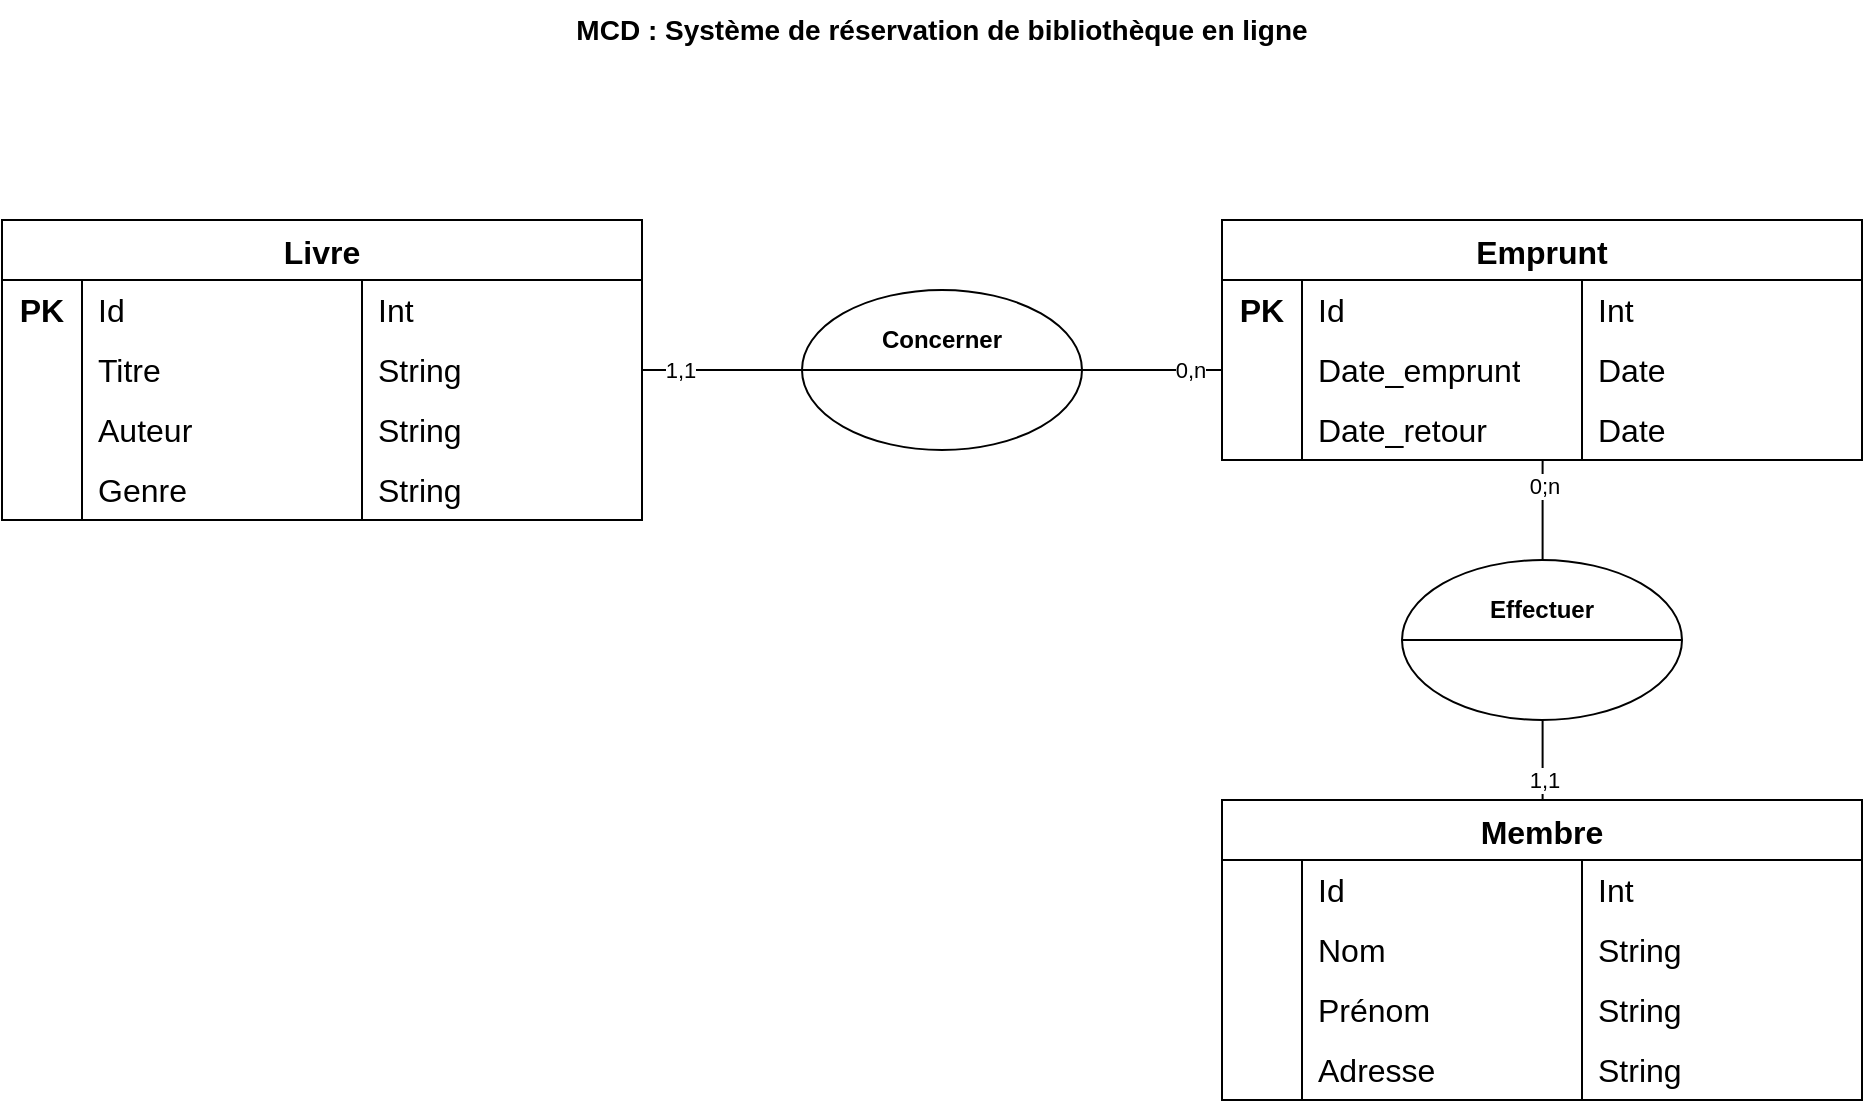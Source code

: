 <mxfile version="24.7.17">
  <diagram name="Page-1" id="2vSBRcbhQLThNsj6wSuI">
    <mxGraphModel dx="1306" dy="2003" grid="1" gridSize="10" guides="1" tooltips="1" connect="1" arrows="1" fold="1" page="1" pageScale="1" pageWidth="827" pageHeight="1169" math="0" shadow="0">
      <root>
        <mxCell id="0" />
        <mxCell id="1" parent="0" />
        <mxCell id="gMsMq5aUFBRB3i3Dcqtn-1" value="&lt;b&gt;&lt;span style=&quot;font-size: 14px;&quot;&gt;MCD :&amp;nbsp;&lt;/span&gt;Système de réservation de bibliothèque en ligne&lt;/b&gt;" style="text;html=1;align=center;verticalAlign=middle;whiteSpace=wrap;rounded=0;fontSize=14;" parent="1" vertex="1">
          <mxGeometry x="310" y="-1150" width="380" height="30" as="geometry" />
        </mxCell>
        <mxCell id="NmE5oRaC8U8pKuCnaESb-14" value="Livre" style="shape=table;startSize=30;container=1;collapsible=0;childLayout=tableLayout;fixedRows=1;rowLines=0;fontStyle=1;strokeColor=default;fontSize=16;" parent="1" vertex="1">
          <mxGeometry x="30" y="-1040" width="320" height="150" as="geometry" />
        </mxCell>
        <mxCell id="NmE5oRaC8U8pKuCnaESb-15" value="" style="shape=tableRow;horizontal=0;startSize=0;swimlaneHead=0;swimlaneBody=0;top=0;left=0;bottom=0;right=0;collapsible=0;dropTarget=0;fillColor=none;points=[[0,0.5],[1,0.5]];portConstraint=eastwest;strokeColor=inherit;fontSize=16;" parent="NmE5oRaC8U8pKuCnaESb-14" vertex="1">
          <mxGeometry y="30" width="320" height="30" as="geometry" />
        </mxCell>
        <mxCell id="NmE5oRaC8U8pKuCnaESb-16" value="&lt;b&gt;PK&lt;/b&gt;" style="shape=partialRectangle;html=1;whiteSpace=wrap;connectable=0;fillColor=none;top=0;left=0;bottom=0;right=0;overflow=hidden;pointerEvents=1;strokeColor=inherit;fontSize=16;" parent="NmE5oRaC8U8pKuCnaESb-15" vertex="1">
          <mxGeometry width="40" height="30" as="geometry">
            <mxRectangle width="40" height="30" as="alternateBounds" />
          </mxGeometry>
        </mxCell>
        <mxCell id="NmE5oRaC8U8pKuCnaESb-17" value="Id" style="shape=partialRectangle;html=1;whiteSpace=wrap;connectable=0;fillColor=none;top=0;left=0;bottom=0;right=0;align=left;spacingLeft=6;overflow=hidden;strokeColor=inherit;fontSize=16;" parent="NmE5oRaC8U8pKuCnaESb-15" vertex="1">
          <mxGeometry x="40" width="140" height="30" as="geometry">
            <mxRectangle width="140" height="30" as="alternateBounds" />
          </mxGeometry>
        </mxCell>
        <mxCell id="NmE5oRaC8U8pKuCnaESb-24" value="Int&lt;span style=&quot;white-space: pre;&quot;&gt;&#x9;&lt;/span&gt;" style="shape=partialRectangle;html=1;whiteSpace=wrap;connectable=0;fillColor=none;top=0;left=0;bottom=0;right=0;align=left;spacingLeft=6;overflow=hidden;strokeColor=inherit;fontSize=16;" parent="NmE5oRaC8U8pKuCnaESb-15" vertex="1">
          <mxGeometry x="180" width="140" height="30" as="geometry">
            <mxRectangle width="140" height="30" as="alternateBounds" />
          </mxGeometry>
        </mxCell>
        <mxCell id="NmE5oRaC8U8pKuCnaESb-18" value="" style="shape=tableRow;horizontal=0;startSize=0;swimlaneHead=0;swimlaneBody=0;top=0;left=0;bottom=0;right=0;collapsible=0;dropTarget=0;fillColor=none;points=[[0,0.5],[1,0.5]];portConstraint=eastwest;strokeColor=inherit;fontSize=16;" parent="NmE5oRaC8U8pKuCnaESb-14" vertex="1">
          <mxGeometry y="60" width="320" height="30" as="geometry" />
        </mxCell>
        <mxCell id="NmE5oRaC8U8pKuCnaESb-19" value="" style="shape=partialRectangle;html=1;whiteSpace=wrap;connectable=0;fillColor=none;top=0;left=0;bottom=0;right=0;overflow=hidden;strokeColor=inherit;fontSize=16;" parent="NmE5oRaC8U8pKuCnaESb-18" vertex="1">
          <mxGeometry width="40" height="30" as="geometry">
            <mxRectangle width="40" height="30" as="alternateBounds" />
          </mxGeometry>
        </mxCell>
        <mxCell id="NmE5oRaC8U8pKuCnaESb-20" value="Titre" style="shape=partialRectangle;html=1;whiteSpace=wrap;connectable=0;fillColor=none;top=0;left=0;bottom=0;right=0;align=left;spacingLeft=6;overflow=hidden;strokeColor=inherit;fontSize=16;" parent="NmE5oRaC8U8pKuCnaESb-18" vertex="1">
          <mxGeometry x="40" width="140" height="30" as="geometry">
            <mxRectangle width="140" height="30" as="alternateBounds" />
          </mxGeometry>
        </mxCell>
        <mxCell id="NmE5oRaC8U8pKuCnaESb-25" value="String" style="shape=partialRectangle;html=1;whiteSpace=wrap;connectable=0;fillColor=none;top=0;left=0;bottom=0;right=0;align=left;spacingLeft=6;overflow=hidden;strokeColor=inherit;fontSize=16;" parent="NmE5oRaC8U8pKuCnaESb-18" vertex="1">
          <mxGeometry x="180" width="140" height="30" as="geometry">
            <mxRectangle width="140" height="30" as="alternateBounds" />
          </mxGeometry>
        </mxCell>
        <mxCell id="NmE5oRaC8U8pKuCnaESb-21" value="" style="shape=tableRow;horizontal=0;startSize=0;swimlaneHead=0;swimlaneBody=0;top=0;left=0;bottom=0;right=0;collapsible=0;dropTarget=0;fillColor=none;points=[[0,0.5],[1,0.5]];portConstraint=eastwest;strokeColor=inherit;fontSize=16;" parent="NmE5oRaC8U8pKuCnaESb-14" vertex="1">
          <mxGeometry y="90" width="320" height="30" as="geometry" />
        </mxCell>
        <mxCell id="NmE5oRaC8U8pKuCnaESb-22" value="" style="shape=partialRectangle;html=1;whiteSpace=wrap;connectable=0;fillColor=none;top=0;left=0;bottom=0;right=0;overflow=hidden;strokeColor=inherit;fontSize=16;" parent="NmE5oRaC8U8pKuCnaESb-21" vertex="1">
          <mxGeometry width="40" height="30" as="geometry">
            <mxRectangle width="40" height="30" as="alternateBounds" />
          </mxGeometry>
        </mxCell>
        <mxCell id="NmE5oRaC8U8pKuCnaESb-23" value="Auteur" style="shape=partialRectangle;html=1;whiteSpace=wrap;connectable=0;fillColor=none;top=0;left=0;bottom=0;right=0;align=left;spacingLeft=6;overflow=hidden;strokeColor=inherit;fontSize=16;" parent="NmE5oRaC8U8pKuCnaESb-21" vertex="1">
          <mxGeometry x="40" width="140" height="30" as="geometry">
            <mxRectangle width="140" height="30" as="alternateBounds" />
          </mxGeometry>
        </mxCell>
        <mxCell id="NmE5oRaC8U8pKuCnaESb-26" value="String" style="shape=partialRectangle;html=1;whiteSpace=wrap;connectable=0;fillColor=none;top=0;left=0;bottom=0;right=0;align=left;spacingLeft=6;overflow=hidden;strokeColor=inherit;fontSize=16;" parent="NmE5oRaC8U8pKuCnaESb-21" vertex="1">
          <mxGeometry x="180" width="140" height="30" as="geometry">
            <mxRectangle width="140" height="30" as="alternateBounds" />
          </mxGeometry>
        </mxCell>
        <mxCell id="mn3zzEl3JRMhO77R6aX9-1" style="shape=tableRow;horizontal=0;startSize=0;swimlaneHead=0;swimlaneBody=0;top=0;left=0;bottom=0;right=0;collapsible=0;dropTarget=0;fillColor=none;points=[[0,0.5],[1,0.5]];portConstraint=eastwest;strokeColor=inherit;fontSize=16;" vertex="1" parent="NmE5oRaC8U8pKuCnaESb-14">
          <mxGeometry y="120" width="320" height="30" as="geometry" />
        </mxCell>
        <mxCell id="mn3zzEl3JRMhO77R6aX9-2" style="shape=partialRectangle;html=1;whiteSpace=wrap;connectable=0;fillColor=none;top=0;left=0;bottom=0;right=0;overflow=hidden;strokeColor=inherit;fontSize=16;" vertex="1" parent="mn3zzEl3JRMhO77R6aX9-1">
          <mxGeometry width="40" height="30" as="geometry">
            <mxRectangle width="40" height="30" as="alternateBounds" />
          </mxGeometry>
        </mxCell>
        <mxCell id="mn3zzEl3JRMhO77R6aX9-3" value="Genre" style="shape=partialRectangle;html=1;whiteSpace=wrap;connectable=0;fillColor=none;top=0;left=0;bottom=0;right=0;align=left;spacingLeft=6;overflow=hidden;strokeColor=inherit;fontSize=16;" vertex="1" parent="mn3zzEl3JRMhO77R6aX9-1">
          <mxGeometry x="40" width="140" height="30" as="geometry">
            <mxRectangle width="140" height="30" as="alternateBounds" />
          </mxGeometry>
        </mxCell>
        <mxCell id="mn3zzEl3JRMhO77R6aX9-4" value="String" style="shape=partialRectangle;html=1;whiteSpace=wrap;connectable=0;fillColor=none;top=0;left=0;bottom=0;right=0;align=left;spacingLeft=6;overflow=hidden;strokeColor=inherit;fontSize=16;" vertex="1" parent="mn3zzEl3JRMhO77R6aX9-1">
          <mxGeometry x="180" width="140" height="30" as="geometry">
            <mxRectangle width="140" height="30" as="alternateBounds" />
          </mxGeometry>
        </mxCell>
        <mxCell id="NmE5oRaC8U8pKuCnaESb-31" value="Emprunt" style="shape=table;startSize=30;container=1;collapsible=0;childLayout=tableLayout;fixedRows=1;rowLines=0;fontStyle=1;strokeColor=default;fontSize=16;" parent="1" vertex="1">
          <mxGeometry x="640" y="-1040" width="320" height="120" as="geometry" />
        </mxCell>
        <mxCell id="NmE5oRaC8U8pKuCnaESb-32" value="" style="shape=tableRow;horizontal=0;startSize=0;swimlaneHead=0;swimlaneBody=0;top=0;left=0;bottom=0;right=0;collapsible=0;dropTarget=0;fillColor=none;points=[[0,0.5],[1,0.5]];portConstraint=eastwest;strokeColor=inherit;fontSize=16;" parent="NmE5oRaC8U8pKuCnaESb-31" vertex="1">
          <mxGeometry y="30" width="320" height="30" as="geometry" />
        </mxCell>
        <mxCell id="NmE5oRaC8U8pKuCnaESb-33" value="&lt;b&gt;PK&lt;/b&gt;" style="shape=partialRectangle;html=1;whiteSpace=wrap;connectable=0;fillColor=none;top=0;left=0;bottom=0;right=0;overflow=hidden;pointerEvents=1;strokeColor=inherit;fontSize=16;" parent="NmE5oRaC8U8pKuCnaESb-32" vertex="1">
          <mxGeometry width="40" height="30" as="geometry">
            <mxRectangle width="40" height="30" as="alternateBounds" />
          </mxGeometry>
        </mxCell>
        <mxCell id="NmE5oRaC8U8pKuCnaESb-34" value="Id" style="shape=partialRectangle;html=1;whiteSpace=wrap;connectable=0;fillColor=none;top=0;left=0;bottom=0;right=0;align=left;spacingLeft=6;overflow=hidden;strokeColor=inherit;fontSize=16;" parent="NmE5oRaC8U8pKuCnaESb-32" vertex="1">
          <mxGeometry x="40" width="140" height="30" as="geometry">
            <mxRectangle width="140" height="30" as="alternateBounds" />
          </mxGeometry>
        </mxCell>
        <mxCell id="NmE5oRaC8U8pKuCnaESb-35" value="Int&lt;span style=&quot;white-space: pre;&quot;&gt;&#x9;&lt;/span&gt;" style="shape=partialRectangle;html=1;whiteSpace=wrap;connectable=0;fillColor=none;top=0;left=0;bottom=0;right=0;align=left;spacingLeft=6;overflow=hidden;strokeColor=inherit;fontSize=16;" parent="NmE5oRaC8U8pKuCnaESb-32" vertex="1">
          <mxGeometry x="180" width="140" height="30" as="geometry">
            <mxRectangle width="140" height="30" as="alternateBounds" />
          </mxGeometry>
        </mxCell>
        <mxCell id="NmE5oRaC8U8pKuCnaESb-36" value="" style="shape=tableRow;horizontal=0;startSize=0;swimlaneHead=0;swimlaneBody=0;top=0;left=0;bottom=0;right=0;collapsible=0;dropTarget=0;fillColor=none;points=[[0,0.5],[1,0.5]];portConstraint=eastwest;strokeColor=inherit;fontSize=16;" parent="NmE5oRaC8U8pKuCnaESb-31" vertex="1">
          <mxGeometry y="60" width="320" height="30" as="geometry" />
        </mxCell>
        <mxCell id="NmE5oRaC8U8pKuCnaESb-37" value="" style="shape=partialRectangle;html=1;whiteSpace=wrap;connectable=0;fillColor=none;top=0;left=0;bottom=0;right=0;overflow=hidden;strokeColor=inherit;fontSize=16;" parent="NmE5oRaC8U8pKuCnaESb-36" vertex="1">
          <mxGeometry width="40" height="30" as="geometry">
            <mxRectangle width="40" height="30" as="alternateBounds" />
          </mxGeometry>
        </mxCell>
        <mxCell id="NmE5oRaC8U8pKuCnaESb-38" value="Date_emprunt" style="shape=partialRectangle;html=1;whiteSpace=wrap;connectable=0;fillColor=none;top=0;left=0;bottom=0;right=0;align=left;spacingLeft=6;overflow=hidden;strokeColor=inherit;fontSize=16;" parent="NmE5oRaC8U8pKuCnaESb-36" vertex="1">
          <mxGeometry x="40" width="140" height="30" as="geometry">
            <mxRectangle width="140" height="30" as="alternateBounds" />
          </mxGeometry>
        </mxCell>
        <mxCell id="NmE5oRaC8U8pKuCnaESb-39" value="Date" style="shape=partialRectangle;html=1;whiteSpace=wrap;connectable=0;fillColor=none;top=0;left=0;bottom=0;right=0;align=left;spacingLeft=6;overflow=hidden;strokeColor=inherit;fontSize=16;" parent="NmE5oRaC8U8pKuCnaESb-36" vertex="1">
          <mxGeometry x="180" width="140" height="30" as="geometry">
            <mxRectangle width="140" height="30" as="alternateBounds" />
          </mxGeometry>
        </mxCell>
        <mxCell id="NmE5oRaC8U8pKuCnaESb-40" value="" style="shape=tableRow;horizontal=0;startSize=0;swimlaneHead=0;swimlaneBody=0;top=0;left=0;bottom=0;right=0;collapsible=0;dropTarget=0;fillColor=none;points=[[0,0.5],[1,0.5]];portConstraint=eastwest;strokeColor=inherit;fontSize=16;" parent="NmE5oRaC8U8pKuCnaESb-31" vertex="1">
          <mxGeometry y="90" width="320" height="30" as="geometry" />
        </mxCell>
        <mxCell id="NmE5oRaC8U8pKuCnaESb-41" value="" style="shape=partialRectangle;html=1;whiteSpace=wrap;connectable=0;fillColor=none;top=0;left=0;bottom=0;right=0;overflow=hidden;strokeColor=inherit;fontSize=16;" parent="NmE5oRaC8U8pKuCnaESb-40" vertex="1">
          <mxGeometry width="40" height="30" as="geometry">
            <mxRectangle width="40" height="30" as="alternateBounds" />
          </mxGeometry>
        </mxCell>
        <mxCell id="NmE5oRaC8U8pKuCnaESb-42" value="Date_retour" style="shape=partialRectangle;html=1;whiteSpace=wrap;connectable=0;fillColor=none;top=0;left=0;bottom=0;right=0;align=left;spacingLeft=6;overflow=hidden;strokeColor=inherit;fontSize=16;" parent="NmE5oRaC8U8pKuCnaESb-40" vertex="1">
          <mxGeometry x="40" width="140" height="30" as="geometry">
            <mxRectangle width="140" height="30" as="alternateBounds" />
          </mxGeometry>
        </mxCell>
        <mxCell id="NmE5oRaC8U8pKuCnaESb-43" value="Date" style="shape=partialRectangle;html=1;whiteSpace=wrap;connectable=0;fillColor=none;top=0;left=0;bottom=0;right=0;align=left;spacingLeft=6;overflow=hidden;strokeColor=inherit;fontSize=16;" parent="NmE5oRaC8U8pKuCnaESb-40" vertex="1">
          <mxGeometry x="180" width="140" height="30" as="geometry">
            <mxRectangle width="140" height="30" as="alternateBounds" />
          </mxGeometry>
        </mxCell>
        <mxCell id="NmE5oRaC8U8pKuCnaESb-48" style="edgeStyle=orthogonalEdgeStyle;rounded=0;orthogonalLoop=1;jettySize=auto;html=1;entryX=0;entryY=0.5;entryDx=0;entryDy=0;endArrow=none;endFill=0;" parent="1" source="NmE5oRaC8U8pKuCnaESb-49" target="NmE5oRaC8U8pKuCnaESb-36" edge="1">
          <mxGeometry relative="1" as="geometry" />
        </mxCell>
        <mxCell id="NmE5oRaC8U8pKuCnaESb-53" value="0,n" style="edgeLabel;html=1;align=center;verticalAlign=middle;resizable=0;points=[];" parent="NmE5oRaC8U8pKuCnaESb-48" vertex="1" connectable="0">
          <mxGeometry x="0.543" relative="1" as="geometry">
            <mxPoint as="offset" />
          </mxGeometry>
        </mxCell>
        <mxCell id="NmE5oRaC8U8pKuCnaESb-50" value="" style="edgeStyle=orthogonalEdgeStyle;rounded=0;orthogonalLoop=1;jettySize=auto;html=1;entryX=0;entryY=0.5;entryDx=0;entryDy=0;endArrow=none;endFill=0;" parent="1" source="NmE5oRaC8U8pKuCnaESb-18" target="NmE5oRaC8U8pKuCnaESb-49" edge="1">
          <mxGeometry relative="1" as="geometry">
            <mxPoint x="350" y="-965" as="sourcePoint" />
            <mxPoint x="640" y="-965" as="targetPoint" />
          </mxGeometry>
        </mxCell>
        <mxCell id="NmE5oRaC8U8pKuCnaESb-52" value="1,1" style="edgeLabel;html=1;align=center;verticalAlign=middle;resizable=0;points=[];" parent="NmE5oRaC8U8pKuCnaESb-50" vertex="1" connectable="0">
          <mxGeometry x="-0.525" relative="1" as="geometry">
            <mxPoint as="offset" />
          </mxGeometry>
        </mxCell>
        <mxCell id="NmE5oRaC8U8pKuCnaESb-49" value="" style="shape=lineEllipse;perimeter=ellipsePerimeter;whiteSpace=wrap;html=1;backgroundOutline=1;" parent="1" vertex="1">
          <mxGeometry x="430" y="-1005" width="140" height="80" as="geometry" />
        </mxCell>
        <mxCell id="NmE5oRaC8U8pKuCnaESb-51" value="Concerner" style="text;html=1;align=center;verticalAlign=middle;whiteSpace=wrap;rounded=0;fontStyle=1" parent="1" vertex="1">
          <mxGeometry x="470" y="-995" width="60" height="30" as="geometry" />
        </mxCell>
        <mxCell id="NmE5oRaC8U8pKuCnaESb-54" value="Membre" style="shape=table;startSize=30;container=1;collapsible=0;childLayout=tableLayout;fixedRows=1;rowLines=0;fontStyle=1;strokeColor=default;fontSize=16;" parent="1" vertex="1">
          <mxGeometry x="640" y="-750" width="320" height="150" as="geometry" />
        </mxCell>
        <mxCell id="NmE5oRaC8U8pKuCnaESb-55" value="" style="shape=tableRow;horizontal=0;startSize=0;swimlaneHead=0;swimlaneBody=0;top=0;left=0;bottom=0;right=0;collapsible=0;dropTarget=0;fillColor=none;points=[[0,0.5],[1,0.5]];portConstraint=eastwest;strokeColor=inherit;fontSize=16;" parent="NmE5oRaC8U8pKuCnaESb-54" vertex="1">
          <mxGeometry y="30" width="320" height="30" as="geometry" />
        </mxCell>
        <mxCell id="NmE5oRaC8U8pKuCnaESb-56" value="" style="shape=partialRectangle;html=1;whiteSpace=wrap;connectable=0;fillColor=none;top=0;left=0;bottom=0;right=0;overflow=hidden;pointerEvents=1;strokeColor=inherit;fontSize=16;" parent="NmE5oRaC8U8pKuCnaESb-55" vertex="1">
          <mxGeometry width="40" height="30" as="geometry">
            <mxRectangle width="40" height="30" as="alternateBounds" />
          </mxGeometry>
        </mxCell>
        <mxCell id="NmE5oRaC8U8pKuCnaESb-57" value="Id" style="shape=partialRectangle;html=1;whiteSpace=wrap;connectable=0;fillColor=none;top=0;left=0;bottom=0;right=0;align=left;spacingLeft=6;overflow=hidden;strokeColor=inherit;fontSize=16;" parent="NmE5oRaC8U8pKuCnaESb-55" vertex="1">
          <mxGeometry x="40" width="140" height="30" as="geometry">
            <mxRectangle width="140" height="30" as="alternateBounds" />
          </mxGeometry>
        </mxCell>
        <mxCell id="NmE5oRaC8U8pKuCnaESb-58" value="Int&lt;span style=&quot;white-space: pre;&quot;&gt;&#x9;&lt;/span&gt;" style="shape=partialRectangle;html=1;whiteSpace=wrap;connectable=0;fillColor=none;top=0;left=0;bottom=0;right=0;align=left;spacingLeft=6;overflow=hidden;strokeColor=inherit;fontSize=16;" parent="NmE5oRaC8U8pKuCnaESb-55" vertex="1">
          <mxGeometry x="180" width="140" height="30" as="geometry">
            <mxRectangle width="140" height="30" as="alternateBounds" />
          </mxGeometry>
        </mxCell>
        <mxCell id="NmE5oRaC8U8pKuCnaESb-59" value="" style="shape=tableRow;horizontal=0;startSize=0;swimlaneHead=0;swimlaneBody=0;top=0;left=0;bottom=0;right=0;collapsible=0;dropTarget=0;fillColor=none;points=[[0,0.5],[1,0.5]];portConstraint=eastwest;strokeColor=inherit;fontSize=16;" parent="NmE5oRaC8U8pKuCnaESb-54" vertex="1">
          <mxGeometry y="60" width="320" height="30" as="geometry" />
        </mxCell>
        <mxCell id="NmE5oRaC8U8pKuCnaESb-60" value="" style="shape=partialRectangle;html=1;whiteSpace=wrap;connectable=0;fillColor=none;top=0;left=0;bottom=0;right=0;overflow=hidden;strokeColor=inherit;fontSize=16;" parent="NmE5oRaC8U8pKuCnaESb-59" vertex="1">
          <mxGeometry width="40" height="30" as="geometry">
            <mxRectangle width="40" height="30" as="alternateBounds" />
          </mxGeometry>
        </mxCell>
        <mxCell id="NmE5oRaC8U8pKuCnaESb-61" value="Nom" style="shape=partialRectangle;html=1;whiteSpace=wrap;connectable=0;fillColor=none;top=0;left=0;bottom=0;right=0;align=left;spacingLeft=6;overflow=hidden;strokeColor=inherit;fontSize=16;" parent="NmE5oRaC8U8pKuCnaESb-59" vertex="1">
          <mxGeometry x="40" width="140" height="30" as="geometry">
            <mxRectangle width="140" height="30" as="alternateBounds" />
          </mxGeometry>
        </mxCell>
        <mxCell id="NmE5oRaC8U8pKuCnaESb-62" value="String" style="shape=partialRectangle;html=1;whiteSpace=wrap;connectable=0;fillColor=none;top=0;left=0;bottom=0;right=0;align=left;spacingLeft=6;overflow=hidden;strokeColor=inherit;fontSize=16;" parent="NmE5oRaC8U8pKuCnaESb-59" vertex="1">
          <mxGeometry x="180" width="140" height="30" as="geometry">
            <mxRectangle width="140" height="30" as="alternateBounds" />
          </mxGeometry>
        </mxCell>
        <mxCell id="NmE5oRaC8U8pKuCnaESb-63" value="" style="shape=tableRow;horizontal=0;startSize=0;swimlaneHead=0;swimlaneBody=0;top=0;left=0;bottom=0;right=0;collapsible=0;dropTarget=0;fillColor=none;points=[[0,0.5],[1,0.5]];portConstraint=eastwest;strokeColor=inherit;fontSize=16;" parent="NmE5oRaC8U8pKuCnaESb-54" vertex="1">
          <mxGeometry y="90" width="320" height="30" as="geometry" />
        </mxCell>
        <mxCell id="NmE5oRaC8U8pKuCnaESb-64" value="" style="shape=partialRectangle;html=1;whiteSpace=wrap;connectable=0;fillColor=none;top=0;left=0;bottom=0;right=0;overflow=hidden;strokeColor=inherit;fontSize=16;" parent="NmE5oRaC8U8pKuCnaESb-63" vertex="1">
          <mxGeometry width="40" height="30" as="geometry">
            <mxRectangle width="40" height="30" as="alternateBounds" />
          </mxGeometry>
        </mxCell>
        <mxCell id="NmE5oRaC8U8pKuCnaESb-65" value="Prénom" style="shape=partialRectangle;html=1;whiteSpace=wrap;connectable=0;fillColor=none;top=0;left=0;bottom=0;right=0;align=left;spacingLeft=6;overflow=hidden;strokeColor=inherit;fontSize=16;" parent="NmE5oRaC8U8pKuCnaESb-63" vertex="1">
          <mxGeometry x="40" width="140" height="30" as="geometry">
            <mxRectangle width="140" height="30" as="alternateBounds" />
          </mxGeometry>
        </mxCell>
        <mxCell id="NmE5oRaC8U8pKuCnaESb-66" value="String" style="shape=partialRectangle;html=1;whiteSpace=wrap;connectable=0;fillColor=none;top=0;left=0;bottom=0;right=0;align=left;spacingLeft=6;overflow=hidden;strokeColor=inherit;fontSize=16;" parent="NmE5oRaC8U8pKuCnaESb-63" vertex="1">
          <mxGeometry x="180" width="140" height="30" as="geometry">
            <mxRectangle width="140" height="30" as="alternateBounds" />
          </mxGeometry>
        </mxCell>
        <mxCell id="mn3zzEl3JRMhO77R6aX9-5" style="shape=tableRow;horizontal=0;startSize=0;swimlaneHead=0;swimlaneBody=0;top=0;left=0;bottom=0;right=0;collapsible=0;dropTarget=0;fillColor=none;points=[[0,0.5],[1,0.5]];portConstraint=eastwest;strokeColor=inherit;fontSize=16;" vertex="1" parent="NmE5oRaC8U8pKuCnaESb-54">
          <mxGeometry y="120" width="320" height="30" as="geometry" />
        </mxCell>
        <mxCell id="mn3zzEl3JRMhO77R6aX9-6" style="shape=partialRectangle;html=1;whiteSpace=wrap;connectable=0;fillColor=none;top=0;left=0;bottom=0;right=0;overflow=hidden;strokeColor=inherit;fontSize=16;" vertex="1" parent="mn3zzEl3JRMhO77R6aX9-5">
          <mxGeometry width="40" height="30" as="geometry">
            <mxRectangle width="40" height="30" as="alternateBounds" />
          </mxGeometry>
        </mxCell>
        <mxCell id="mn3zzEl3JRMhO77R6aX9-7" value="Adresse" style="shape=partialRectangle;html=1;whiteSpace=wrap;connectable=0;fillColor=none;top=0;left=0;bottom=0;right=0;align=left;spacingLeft=6;overflow=hidden;strokeColor=inherit;fontSize=16;" vertex="1" parent="mn3zzEl3JRMhO77R6aX9-5">
          <mxGeometry x="40" width="140" height="30" as="geometry">
            <mxRectangle width="140" height="30" as="alternateBounds" />
          </mxGeometry>
        </mxCell>
        <mxCell id="mn3zzEl3JRMhO77R6aX9-8" value="String" style="shape=partialRectangle;html=1;whiteSpace=wrap;connectable=0;fillColor=none;top=0;left=0;bottom=0;right=0;align=left;spacingLeft=6;overflow=hidden;strokeColor=inherit;fontSize=16;" vertex="1" parent="mn3zzEl3JRMhO77R6aX9-5">
          <mxGeometry x="180" width="140" height="30" as="geometry">
            <mxRectangle width="140" height="30" as="alternateBounds" />
          </mxGeometry>
        </mxCell>
        <mxCell id="NmE5oRaC8U8pKuCnaESb-71" style="edgeStyle=orthogonalEdgeStyle;rounded=0;orthogonalLoop=1;jettySize=auto;html=1;exitX=0.501;exitY=0.989;exitDx=0;exitDy=0;exitPerimeter=0;endArrow=none;endFill=0;" parent="1" source="NmE5oRaC8U8pKuCnaESb-40" target="NmE5oRaC8U8pKuCnaESb-54" edge="1">
          <mxGeometry relative="1" as="geometry">
            <Array as="points">
              <mxPoint x="800" y="-917" />
              <mxPoint x="800" y="-917" />
            </Array>
          </mxGeometry>
        </mxCell>
        <mxCell id="NmE5oRaC8U8pKuCnaESb-75" value="0;n" style="edgeLabel;html=1;align=center;verticalAlign=middle;resizable=0;points=[];" parent="NmE5oRaC8U8pKuCnaESb-71" vertex="1" connectable="0">
          <mxGeometry x="-0.841" relative="1" as="geometry">
            <mxPoint as="offset" />
          </mxGeometry>
        </mxCell>
        <mxCell id="NmE5oRaC8U8pKuCnaESb-76" value="1,1" style="edgeLabel;html=1;align=center;verticalAlign=middle;resizable=0;points=[];" parent="NmE5oRaC8U8pKuCnaESb-71" vertex="1" connectable="0">
          <mxGeometry x="0.876" relative="1" as="geometry">
            <mxPoint as="offset" />
          </mxGeometry>
        </mxCell>
        <mxCell id="NmE5oRaC8U8pKuCnaESb-72" value="" style="shape=lineEllipse;perimeter=ellipsePerimeter;whiteSpace=wrap;html=1;backgroundOutline=1;" parent="1" vertex="1">
          <mxGeometry x="730" y="-870" width="140" height="80" as="geometry" />
        </mxCell>
        <mxCell id="NmE5oRaC8U8pKuCnaESb-73" value="Effectuer" style="text;html=1;align=center;verticalAlign=middle;whiteSpace=wrap;rounded=0;fontStyle=1" parent="1" vertex="1">
          <mxGeometry x="770" y="-860" width="60" height="30" as="geometry" />
        </mxCell>
      </root>
    </mxGraphModel>
  </diagram>
</mxfile>
